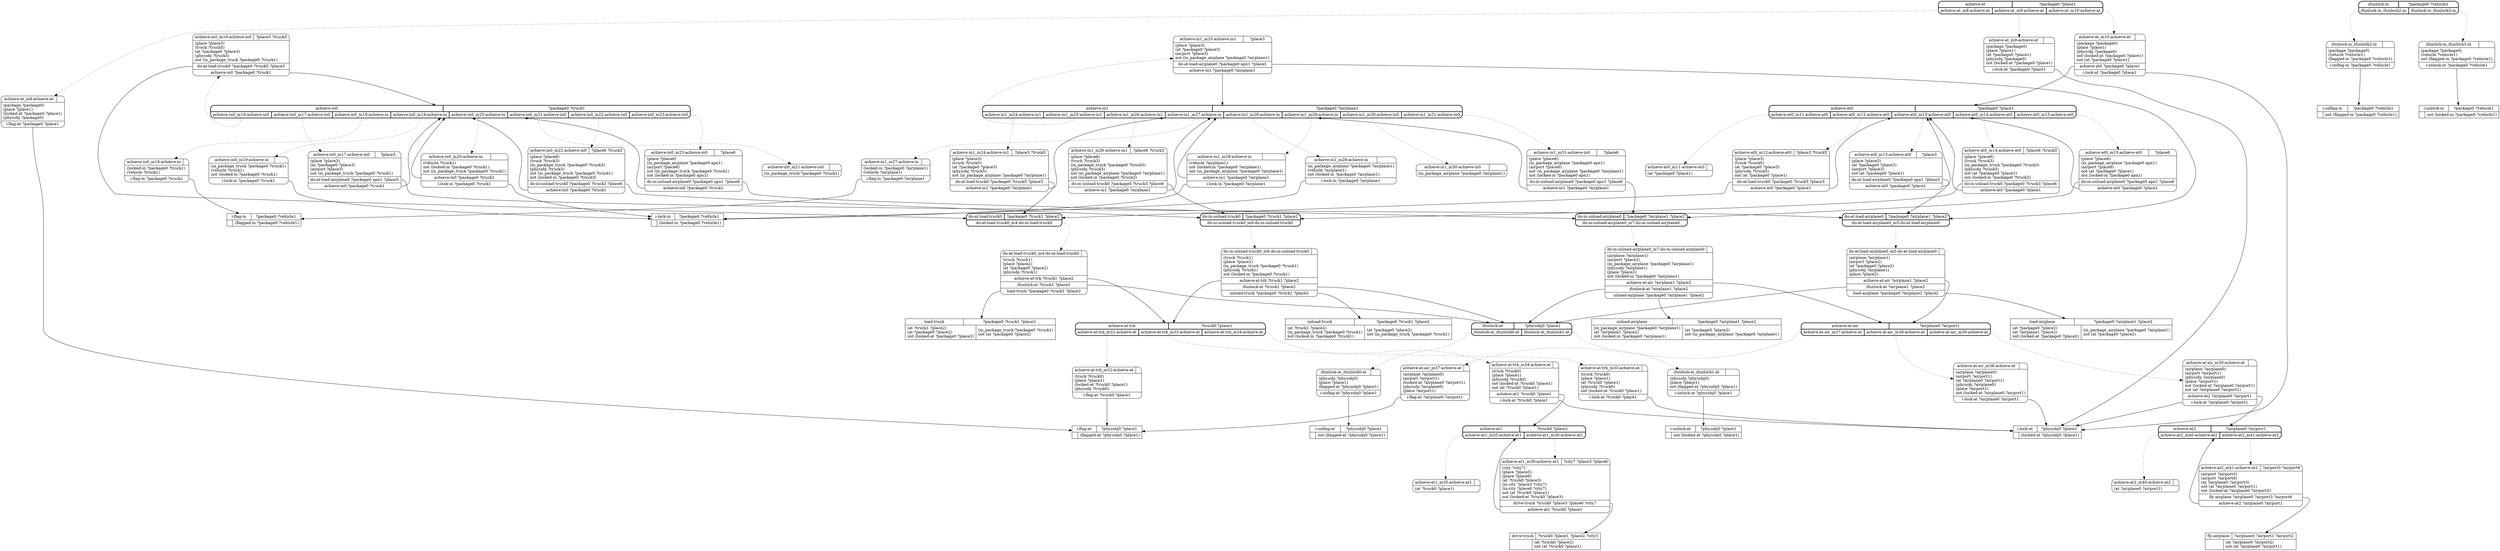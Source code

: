 // Generated by Hype
digraph "logistics" {
  nodesep=1
  ranksep=1
  // Operators
  node [shape=record]
  "load-truck" [
    label="{{\N|?package0 ?truck1 ?place2}|{(at ?truck1 ?place2)\l(at ?package0 ?place2)\lnot (locked-at ?package0 ?place2)\l|(in_package_truck ?package0 ?truck1)\lnot (at ?package0 ?place2)\l}}"
  ]
  "load-airplane" [
    label="{{\N|?package0 ?airplane1 ?place2}|{(at ?package0 ?place2)\l(at ?airplane1 ?place2)\lnot (locked-at ?package0 ?place2)\l|(in_package_airplane ?package0 ?airplane1)\lnot (at ?package0 ?place2)\l}}"
  ]
  "unload-truck" [
    label="{{\N|?package0 ?truck1 ?place2}|{(at ?truck1 ?place2)\l(in_package_truck ?package0 ?truck1)\lnot (locked-in ?package0 ?truck1)\l|(at ?package0 ?place2)\lnot (in_package_truck ?package0 ?truck1)\l}}"
  ]
  "unload-airplane" [
    label="{{\N|?package0 ?airplane1 ?place2}|{(in_package_airplane ?package0 ?airplane1)\l(at ?airplane1 ?place2)\lnot (locked-in ?package0 ?airplane1)\l|(at ?package0 ?place2)\lnot (in_package_airplane ?package0 ?airplane1)\l}}"
  ]
  "drive-truck" [
    label="{{\N|?truck0 ?place1 ?place2 ?city3}|{|(at ?truck0 ?place2)\lnot (at ?truck0 ?place1)\l}}"
  ]
  "fly-airplane" [
    label="{{\N|?airplane0 ?airport1 ?airport2}|{|(at ?airplane0 ?airport2)\lnot (at ?airplane0 ?airport1)\l}}"
  ]
  "i-lock-at" [
    label="{{\N|?physobj0 ?place1}|{|(locked-at ?physobj0 ?place1)\l}}"
  ]
  "i-unlock-at" [
    label="{{\N|?physobj0 ?place1}|{|not (locked-at ?physobj0 ?place1)\l}}"
  ]
  "i-flag-at" [
    label="{{\N|?physobj0 ?place1}|{|(flagged-at ?physobj0 ?place1)\l}}"
  ]
  "i-unflag-at" [
    label="{{\N|?physobj0 ?place1}|{|not (flagged-at ?physobj0 ?place1)\l}}"
  ]
  "i-lock-in" [
    label="{{\N|?package0 ?vehicle1}|{|(locked-in ?package0 ?vehicle1)\l}}"
  ]
  "i-unlock-in" [
    label="{{\N|?package0 ?vehicle1}|{|not (locked-in ?package0 ?vehicle1)\l}}"
  ]
  "i-flag-in" [
    label="{{\N|?package0 ?vehicle1}|{|(flagged-in ?package0 ?vehicle1)\l}}"
  ]
  "i-unflag-in" [
    label="{{\N|?package0 ?vehicle1}|{|not (flagged-in ?package0 ?vehicle1)\l}}"
  ]
  // Methods
  node [shape=Mrecord]
  "ifunlock-at" [
    style=bold
    label="{{\N|?physobj0 ?place1}|{<0>ifunlock-at_ifunlock0-at|<1>ifunlock-at_ifunlock1-at}}"
  ]
  "ifunlock-at_ifunlock0-at" [
    label="{{\N|}|(physobj ?physobj0)\l(place ?place1)\l(flagged-at ?physobj0 ?place1)\l|<0>i-unflag-at ?physobj0 ?place1}"
  ]
  "ifunlock-at":0 -> "ifunlock-at_ifunlock0-at" [style=dotted]
  "ifunlock-at_ifunlock0-at":0 -> "i-unflag-at"
  "ifunlock-at_ifunlock1-at" [
    label="{{\N|}|(physobj ?physobj0)\l(place ?place1)\lnot (flagged-at ?physobj0 ?place1)\l|<0>i-unlock-at ?physobj0 ?place1}"
  ]
  "ifunlock-at":1 -> "ifunlock-at_ifunlock1-at" [style=dotted]
  "ifunlock-at_ifunlock1-at":0 -> "i-unlock-at"
  "ifunlock-in" [
    style=bold
    label="{{\N|?package0 ?vehicle1}|{<0>ifunlock-in_ifunlock2-in|<1>ifunlock-in_ifunlock3-in}}"
  ]
  "ifunlock-in_ifunlock2-in" [
    label="{{\N|}|(package ?package0)\l(vehicle ?vehicle1)\l(flagged-in ?package0 ?vehicle1)\l|<0>i-unflag-in ?package0 ?vehicle1}"
  ]
  "ifunlock-in":0 -> "ifunlock-in_ifunlock2-in" [style=dotted]
  "ifunlock-in_ifunlock2-in":0 -> "i-unflag-in"
  "ifunlock-in_ifunlock3-in" [
    label="{{\N|}|(package ?package0)\l(vehicle ?vehicle1)\lnot (flagged-in ?package0 ?vehicle1)\l|<0>i-unlock-in ?package0 ?vehicle1}"
  ]
  "ifunlock-in":1 -> "ifunlock-in_ifunlock3-in" [style=dotted]
  "ifunlock-in_ifunlock3-in":0 -> "i-unlock-in"
  "do-at-load-truck0" [
    style=bold
    label="{{\N|?package0 ?truck1 ?place2}|{<0>do-at-load-truck0_m4-do-at-load-truck0}}"
  ]
  "do-at-load-truck0_m4-do-at-load-truck0" [
    label="{{\N|}|(truck ?truck1)\l(place ?place2)\l(at ?package0 ?place2)\l(physobj ?truck1)\l|<0>achieve-at-trk ?truck1 ?place2|<1>ifunlock-at ?truck1 ?place2|<2>load-truck ?package0 ?truck1 ?place2}"
  ]
  "do-at-load-truck0":0 -> "do-at-load-truck0_m4-do-at-load-truck0" [style=dotted]
  "do-at-load-truck0_m4-do-at-load-truck0":0 -> "achieve-at-trk"
  "do-at-load-truck0_m4-do-at-load-truck0":1 -> "ifunlock-at"
  "do-at-load-truck0_m4-do-at-load-truck0":2 -> "load-truck"
  "do-at-load-airplane0" [
    style=bold
    label="{{\N|?package0 ?airplane1 ?place2}|{<0>do-at-load-airplane0_m5-do-at-load-airplane0}}"
  ]
  "do-at-load-airplane0_m5-do-at-load-airplane0" [
    label="{{\N|}|(airplane ?airplane1)\l(airport ?place2)\l(at ?package0 ?place2)\l(physobj ?airplane1)\l(place ?place2)\l|<0>achieve-at-air ?airplane1 ?place2|<1>ifunlock-at ?airplane1 ?place2|<2>load-airplane ?package0 ?airplane1 ?place2}"
  ]
  "do-at-load-airplane0":0 -> "do-at-load-airplane0_m5-do-at-load-airplane0" [style=dotted]
  "do-at-load-airplane0_m5-do-at-load-airplane0":0 -> "achieve-at-air"
  "do-at-load-airplane0_m5-do-at-load-airplane0":1 -> "ifunlock-at"
  "do-at-load-airplane0_m5-do-at-load-airplane0":2 -> "load-airplane"
  "do-in-unload-truck0" [
    style=bold
    label="{{\N|?package0 ?truck1 ?place2}|{<0>do-in-unload-truck0_m6-do-in-unload-truck0}}"
  ]
  "do-in-unload-truck0_m6-do-in-unload-truck0" [
    label="{{\N|}|(truck ?truck1)\l(place ?place2)\l(in_package_truck ?package0 ?truck1)\l(physobj ?truck1)\lnot (locked-in ?package0 ?truck1)\l|<0>achieve-at-trk ?truck1 ?place2|<1>ifunlock-at ?truck1 ?place2|<2>unload-truck ?package0 ?truck1 ?place2}"
  ]
  "do-in-unload-truck0":0 -> "do-in-unload-truck0_m6-do-in-unload-truck0" [style=dotted]
  "do-in-unload-truck0_m6-do-in-unload-truck0":0 -> "achieve-at-trk"
  "do-in-unload-truck0_m6-do-in-unload-truck0":1 -> "ifunlock-at"
  "do-in-unload-truck0_m6-do-in-unload-truck0":2 -> "unload-truck"
  "do-in-unload-airplane0" [
    style=bold
    label="{{\N|?package0 ?airplane1 ?place2}|{<0>do-in-unload-airplane0_m7-do-in-unload-airplane0}}"
  ]
  "do-in-unload-airplane0_m7-do-in-unload-airplane0" [
    label="{{\N|}|(airplane ?airplane1)\l(airport ?place2)\l(in_package_airplane ?package0 ?airplane1)\l(physobj ?airplane1)\l(place ?place2)\lnot (locked-in ?package0 ?airplane1)\l|<0>achieve-at-air ?airplane1 ?place2|<1>ifunlock-at ?airplane1 ?place2|<2>unload-airplane ?package0 ?airplane1 ?place2}"
  ]
  "do-in-unload-airplane0":0 -> "do-in-unload-airplane0_m7-do-in-unload-airplane0" [style=dotted]
  "do-in-unload-airplane0_m7-do-in-unload-airplane0":0 -> "achieve-at-air"
  "do-in-unload-airplane0_m7-do-in-unload-airplane0":1 -> "ifunlock-at"
  "do-in-unload-airplane0_m7-do-in-unload-airplane0":2 -> "unload-airplane"
  "achieve-at" [
    style=bold
    label="{{\N|?package0 ?place1}|{<0>achieve-at_m8-achieve-at|<1>achieve-at_m9-achieve-at|<2>achieve-at_m10-achieve-at}}"
  ]
  "achieve-at_m8-achieve-at" [
    label="{{\N|}|(package ?package0)\l(place ?place1)\l(locked-at ?package0 ?place1)\l(physobj ?package0)\l|<0>i-flag-at ?package0 ?place1}"
  ]
  "achieve-at":0 -> "achieve-at_m8-achieve-at" [style=dotted]
  "achieve-at_m8-achieve-at":0 -> "i-flag-at"
  "achieve-at_m9-achieve-at" [
    label="{{\N|}|(package ?package0)\l(place ?place1)\l(at ?package0 ?place1)\l(physobj ?package0)\lnot (locked-at ?package0 ?place1)\l|<0>i-lock-at ?package0 ?place1}"
  ]
  "achieve-at":1 -> "achieve-at_m9-achieve-at" [style=dotted]
  "achieve-at_m9-achieve-at":0 -> "i-lock-at"
  "achieve-at_m10-achieve-at" [
    label="{{\N|}|(package ?package0)\l(place ?place1)\l(physobj ?package0)\lnot (locked-at ?package0 ?place1)\lnot (at ?package0 ?place1)\l|<0>achieve-at0 ?package0 ?place1|<1>i-lock-at ?package0 ?place1}"
  ]
  "achieve-at":2 -> "achieve-at_m10-achieve-at" [style=dotted]
  "achieve-at_m10-achieve-at":0 -> "achieve-at0"
  "achieve-at_m10-achieve-at":1 -> "i-lock-at"
  "achieve-at0" [
    style=bold
    label="{{\N|?package0 ?place1}|{<0>achieve-at0_m11-achieve-at0|<1>achieve-at0_m12-achieve-at0|<2>achieve-at0_m13-achieve-at0|<3>achieve-at0_m14-achieve-at0|<4>achieve-at0_m15-achieve-at0}}"
  ]
  "achieve-at0_m11-achieve-at0" [
    label="{{\N|}|(at ?package0 ?place1)\l}"
  ]
  "achieve-at0":0 -> "achieve-at0_m11-achieve-at0" [style=dotted]
  "achieve-at0_m12-achieve-at0" [
    label="{{\N|?place3 ?truck5}|(place ?place3)\l(truck ?truck5)\l(at ?package0 ?place3)\l(physobj ?truck5)\lnot (at ?package0 ?place1)\l|<0>do-at-load-truck0 ?package0 ?truck5 ?place3|<1>achieve-at0 ?package0 ?place1}"
  ]
  "achieve-at0":1 -> "achieve-at0_m12-achieve-at0" [style=dotted]
  "achieve-at0_m12-achieve-at0":0 -> "do-at-load-truck0"
  "achieve-at0_m12-achieve-at0":1 -> "achieve-at0"
  "achieve-at0_m13-achieve-at0" [
    label="{{\N|?place3}|(place ?place3)\l(at ?package0 ?place3)\l(airport ?place3)\lnot (at ?package0 ?place1)\l|<0>do-at-load-airplane0 ?package0 apn1 ?place3|<1>achieve-at0 ?package0 ?place1}"
  ]
  "achieve-at0":2 -> "achieve-at0_m13-achieve-at0" [style=dotted]
  "achieve-at0_m13-achieve-at0":0 -> "do-at-load-airplane0"
  "achieve-at0_m13-achieve-at0":1 -> "achieve-at0"
  "achieve-at0_m14-achieve-at0" [
    label="{{\N|?place6 ?truck3}|(place ?place6)\l(truck ?truck3)\l(in_package_truck ?package0 ?truck3)\l(physobj ?truck3)\lnot (at ?package0 ?place1)\lnot (locked-in ?package0 ?truck3)\l|<0>do-in-unload-truck0 ?package0 ?truck3 ?place6|<1>achieve-at0 ?package0 ?place1}"
  ]
  "achieve-at0":3 -> "achieve-at0_m14-achieve-at0" [style=dotted]
  "achieve-at0_m14-achieve-at0":0 -> "do-in-unload-truck0"
  "achieve-at0_m14-achieve-at0":1 -> "achieve-at0"
  "achieve-at0_m15-achieve-at0" [
    label="{{\N|?place6}|(place ?place6)\l(in_package_airplane ?package0 apn1)\l(airport ?place6)\lnot (at ?package0 ?place1)\lnot (locked-in ?package0 apn1)\l|<0>do-in-unload-airplane0 ?package0 apn1 ?place6|<1>achieve-at0 ?package0 ?place1}"
  ]
  "achieve-at0":4 -> "achieve-at0_m15-achieve-at0" [style=dotted]
  "achieve-at0_m15-achieve-at0":0 -> "do-in-unload-airplane0"
  "achieve-at0_m15-achieve-at0":1 -> "achieve-at0"
  "achieve-in0" [
    style=bold
    label="{{\N|?package0 ?truck1}|{<0>achieve-in0_m16-achieve-in0|<1>achieve-in0_m17-achieve-in0|<2>achieve-in0_m18-achieve-in|<3>achieve-in0_m19-achieve-in|<4>achieve-in0_m20-achieve-in|<5>achieve-in0_m21-achieve-in0|<6>achieve-in0_m22-achieve-in0|<7>achieve-in0_m23-achieve-in0}}"
  ]
  "achieve-in0_m16-achieve-in0" [
    label="{{\N|?place3 ?truck5}|(place ?place3)\l(truck ?truck5)\l(at ?package0 ?place3)\l(physobj ?truck5)\lnot (in_package_truck ?package0 ?truck1)\l|<0>do-at-load-truck0 ?package0 ?truck5 ?place3|<1>achieve-in0 ?package0 ?truck1}"
  ]
  "achieve-in0":0 -> "achieve-in0_m16-achieve-in0" [style=dotted]
  "achieve-in0_m16-achieve-in0":0 -> "do-at-load-truck0"
  "achieve-in0_m16-achieve-in0":1 -> "achieve-in0"
  "achieve-in0_m17-achieve-in0" [
    label="{{\N|?place3}|(place ?place3)\l(at ?package0 ?place3)\l(airport ?place3)\lnot (in_package_truck ?package0 ?truck1)\l|<0>do-at-load-airplane0 ?package0 apn1 ?place3|<1>achieve-in0 ?package0 ?truck1}"
  ]
  "achieve-in0":1 -> "achieve-in0_m17-achieve-in0" [style=dotted]
  "achieve-in0_m17-achieve-in0":0 -> "do-at-load-airplane0"
  "achieve-in0_m17-achieve-in0":1 -> "achieve-in0"
  "achieve-in0_m18-achieve-in" [
    label="{{\N|}|(locked-in ?package0 ?truck1)\l(vehicle ?truck1)\l|<0>i-flag-in ?package0 ?truck1}"
  ]
  "achieve-in0":2 -> "achieve-in0_m18-achieve-in" [style=dotted]
  "achieve-in0_m18-achieve-in":0 -> "i-flag-in"
  "achieve-in0_m19-achieve-in" [
    label="{{\N|}|(in_package_truck ?package0 ?truck1)\l(vehicle ?truck1)\lnot (locked-in ?package0 ?truck1)\l|<0>i-lock-in ?package0 ?truck1}"
  ]
  "achieve-in0":3 -> "achieve-in0_m19-achieve-in" [style=dotted]
  "achieve-in0_m19-achieve-in":0 -> "i-lock-in"
  "achieve-in0_m20-achieve-in" [
    label="{{\N|}|(vehicle ?truck1)\lnot (locked-in ?package0 ?truck1)\lnot (in_package_truck ?package0 ?truck1)\l|<0>achieve-in0 ?package0 ?truck1|<1>i-lock-in ?package0 ?truck1}"
  ]
  "achieve-in0":4 -> "achieve-in0_m20-achieve-in" [style=dotted]
  "achieve-in0_m20-achieve-in":0 -> "achieve-in0"
  "achieve-in0_m20-achieve-in":1 -> "i-lock-in"
  "achieve-in0_m21-achieve-in0" [
    label="{{\N|}|(in_package_truck ?package0 ?truck1)\l}"
  ]
  "achieve-in0":5 -> "achieve-in0_m21-achieve-in0" [style=dotted]
  "achieve-in0_m22-achieve-in0" [
    label="{{\N|?place6 ?truck3}|(place ?place6)\l(truck ?truck3)\l(in_package_truck ?package0 ?truck3)\l(physobj ?truck3)\lnot (in_package_truck ?package0 ?truck1)\lnot (locked-in ?package0 ?truck3)\l|<0>do-in-unload-truck0 ?package0 ?truck3 ?place6|<1>achieve-in0 ?package0 ?truck1}"
  ]
  "achieve-in0":6 -> "achieve-in0_m22-achieve-in0" [style=dotted]
  "achieve-in0_m22-achieve-in0":0 -> "do-in-unload-truck0"
  "achieve-in0_m22-achieve-in0":1 -> "achieve-in0"
  "achieve-in0_m23-achieve-in0" [
    label="{{\N|?place6}|(place ?place6)\l(in_package_airplane ?package0 apn1)\l(airport ?place6)\lnot (in_package_truck ?package0 ?truck1)\lnot (locked-in ?package0 apn1)\l|<0>do-in-unload-airplane0 ?package0 apn1 ?place6|<1>achieve-in0 ?package0 ?truck1}"
  ]
  "achieve-in0":7 -> "achieve-in0_m23-achieve-in0" [style=dotted]
  "achieve-in0_m23-achieve-in0":0 -> "do-in-unload-airplane0"
  "achieve-in0_m23-achieve-in0":1 -> "achieve-in0"
  "achieve-in1" [
    style=bold
    label="{{\N|?package0 ?airplane1}|{<0>achieve-in1_m24-achieve-in1|<1>achieve-in1_m25-achieve-in1|<2>achieve-in1_m26-achieve-in1|<3>achieve-in1_m27-achieve-in|<4>achieve-in1_m28-achieve-in|<5>achieve-in1_m29-achieve-in|<6>achieve-in1_m30-achieve-in0|<7>achieve-in1_m31-achieve-in0}}"
  ]
  "achieve-in1_m24-achieve-in1" [
    label="{{\N|?place3 ?truck5}|(place ?place3)\l(truck ?truck5)\l(at ?package0 ?place3)\l(physobj ?truck5)\lnot (in_package_airplane ?package0 ?airplane1)\l|<0>do-at-load-truck0 ?package0 ?truck5 ?place3|<1>achieve-in1 ?package0 ?airplane1}"
  ]
  "achieve-in1":0 -> "achieve-in1_m24-achieve-in1" [style=dotted]
  "achieve-in1_m24-achieve-in1":0 -> "do-at-load-truck0"
  "achieve-in1_m24-achieve-in1":1 -> "achieve-in1"
  "achieve-in1_m25-achieve-in1" [
    label="{{\N|?place3}|(place ?place3)\l(at ?package0 ?place3)\l(airport ?place3)\lnot (in_package_airplane ?package0 ?airplane1)\l|<0>do-at-load-airplane0 ?package0 apn1 ?place3|<1>achieve-in1 ?package0 ?airplane1}"
  ]
  "achieve-in1":1 -> "achieve-in1_m25-achieve-in1" [style=dotted]
  "achieve-in1_m25-achieve-in1":0 -> "do-at-load-airplane0"
  "achieve-in1_m25-achieve-in1":1 -> "achieve-in1"
  "achieve-in1_m26-achieve-in1" [
    label="{{\N|?place6 ?truck3}|(place ?place6)\l(truck ?truck3)\l(in_package_truck ?package0 ?truck3)\l(physobj ?truck3)\lnot (in_package_airplane ?package0 ?airplane1)\lnot (locked-in ?package0 ?truck3)\l|<0>do-in-unload-truck0 ?package0 ?truck3 ?place6|<1>achieve-in1 ?package0 ?airplane1}"
  ]
  "achieve-in1":2 -> "achieve-in1_m26-achieve-in1" [style=dotted]
  "achieve-in1_m26-achieve-in1":0 -> "do-in-unload-truck0"
  "achieve-in1_m26-achieve-in1":1 -> "achieve-in1"
  "achieve-in1_m27-achieve-in" [
    label="{{\N|}|(locked-in ?package0 ?airplane1)\l(vehicle ?airplane1)\l|<0>i-flag-in ?package0 ?airplane1}"
  ]
  "achieve-in1":3 -> "achieve-in1_m27-achieve-in" [style=dotted]
  "achieve-in1_m27-achieve-in":0 -> "i-flag-in"
  "achieve-in1_m28-achieve-in" [
    label="{{\N|}|(in_package_airplane ?package0 ?airplane1)\l(vehicle ?airplane1)\lnot (locked-in ?package0 ?airplane1)\l|<0>i-lock-in ?package0 ?airplane1}"
  ]
  "achieve-in1":4 -> "achieve-in1_m28-achieve-in" [style=dotted]
  "achieve-in1_m28-achieve-in":0 -> "i-lock-in"
  "achieve-in1_m29-achieve-in" [
    label="{{\N|}|(vehicle ?airplane1)\lnot (locked-in ?package0 ?airplane1)\lnot (in_package_airplane ?package0 ?airplane1)\l|<0>achieve-in1 ?package0 ?airplane1|<1>i-lock-in ?package0 ?airplane1}"
  ]
  "achieve-in1":5 -> "achieve-in1_m29-achieve-in" [style=dotted]
  "achieve-in1_m29-achieve-in":0 -> "achieve-in1"
  "achieve-in1_m29-achieve-in":1 -> "i-lock-in"
  "achieve-in1_m30-achieve-in0" [
    label="{{\N|}|(in_package_airplane ?package0 ?airplane1)\l}"
  ]
  "achieve-in1":6 -> "achieve-in1_m30-achieve-in0" [style=dotted]
  "achieve-in1_m31-achieve-in0" [
    label="{{\N|?place6}|(place ?place6)\l(in_package_airplane ?package0 apn1)\l(airport ?place6)\lnot (in_package_airplane ?package0 ?airplane1)\lnot (locked-in ?package0 apn1)\l|<0>do-in-unload-airplane0 ?package0 apn1 ?place6|<1>achieve-in1 ?package0 ?airplane1}"
  ]
  "achieve-in1":7 -> "achieve-in1_m31-achieve-in0" [style=dotted]
  "achieve-in1_m31-achieve-in0":0 -> "do-in-unload-airplane0"
  "achieve-in1_m31-achieve-in0":1 -> "achieve-in1"
  "achieve-at-trk" [
    style=bold
    label="{{\N|?truck0 ?place1}|{<0>achieve-at-trk_m32-achieve-at|<1>achieve-at-trk_m33-achieve-at|<2>achieve-at-trk_m34-achieve-at}}"
  ]
  "achieve-at-trk_m32-achieve-at" [
    label="{{\N|}|(truck ?truck0)\l(place ?place1)\l(locked-at ?truck0 ?place1)\l(physobj ?truck0)\l|<0>i-flag-at ?truck0 ?place1}"
  ]
  "achieve-at-trk":0 -> "achieve-at-trk_m32-achieve-at" [style=dotted]
  "achieve-at-trk_m32-achieve-at":0 -> "i-flag-at"
  "achieve-at-trk_m33-achieve-at" [
    label="{{\N|}|(truck ?truck0)\l(place ?place1)\l(at ?truck0 ?place1)\l(physobj ?truck0)\lnot (locked-at ?truck0 ?place1)\l|<0>i-lock-at ?truck0 ?place1}"
  ]
  "achieve-at-trk":1 -> "achieve-at-trk_m33-achieve-at" [style=dotted]
  "achieve-at-trk_m33-achieve-at":0 -> "i-lock-at"
  "achieve-at-trk_m34-achieve-at" [
    label="{{\N|}|(truck ?truck0)\l(place ?place1)\l(physobj ?truck0)\lnot (locked-at ?truck0 ?place1)\lnot (at ?truck0 ?place1)\l|<0>achieve-at1 ?truck0 ?place1|<1>i-lock-at ?truck0 ?place1}"
  ]
  "achieve-at-trk":2 -> "achieve-at-trk_m34-achieve-at" [style=dotted]
  "achieve-at-trk_m34-achieve-at":0 -> "achieve-at1"
  "achieve-at-trk_m34-achieve-at":1 -> "i-lock-at"
  "achieve-at1" [
    style=bold
    label="{{\N|?truck0 ?place1}|{<0>achieve-at1_m35-achieve-at1|<1>achieve-at1_m36-achieve-at1}}"
  ]
  "achieve-at1_m35-achieve-at1" [
    label="{{\N|}|(at ?truck0 ?place1)\l}"
  ]
  "achieve-at1":0 -> "achieve-at1_m35-achieve-at1" [style=dotted]
  "achieve-at1_m36-achieve-at1" [
    label="{{\N|?city7 ?place3 ?place6}|(city ?city7)\l(place ?place3)\l(place ?place6)\l(at ?truck0 ?place3)\l(in-city ?place3 ?city7)\l(in-city ?place6 ?city7)\lnot (at ?truck0 ?place1)\lnot (locked-at ?truck0 ?place3)\l|<0>drive-truck ?truck0 ?place3 ?place6 ?city7|<1>achieve-at1 ?truck0 ?place1}"
  ]
  "achieve-at1":1 -> "achieve-at1_m36-achieve-at1" [style=dotted]
  "achieve-at1_m36-achieve-at1":0 -> "drive-truck"
  "achieve-at1_m36-achieve-at1":1 -> "achieve-at1"
  "achieve-at-air" [
    style=bold
    label="{{\N|?airplane0 ?airport1}|{<0>achieve-at-air_m37-achieve-at|<1>achieve-at-air_m38-achieve-at|<2>achieve-at-air_m39-achieve-at}}"
  ]
  "achieve-at-air_m37-achieve-at" [
    label="{{\N|}|(airplane ?airplane0)\l(airport ?airport1)\l(locked-at ?airplane0 ?airport1)\l(physobj ?airplane0)\l(place ?airport1)\l|<0>i-flag-at ?airplane0 ?airport1}"
  ]
  "achieve-at-air":0 -> "achieve-at-air_m37-achieve-at" [style=dotted]
  "achieve-at-air_m37-achieve-at":0 -> "i-flag-at"
  "achieve-at-air_m38-achieve-at" [
    label="{{\N|}|(airplane ?airplane0)\l(airport ?airport1)\l(at ?airplane0 ?airport1)\l(physobj ?airplane0)\l(place ?airport1)\lnot (locked-at ?airplane0 ?airport1)\l|<0>i-lock-at ?airplane0 ?airport1}"
  ]
  "achieve-at-air":1 -> "achieve-at-air_m38-achieve-at" [style=dotted]
  "achieve-at-air_m38-achieve-at":0 -> "i-lock-at"
  "achieve-at-air_m39-achieve-at" [
    label="{{\N|}|(airplane ?airplane0)\l(airport ?airport1)\l(physobj ?airplane0)\l(place ?airport1)\lnot (locked-at ?airplane0 ?airport1)\lnot (at ?airplane0 ?airport1)\l|<0>achieve-at2 ?airplane0 ?airport1|<1>i-lock-at ?airplane0 ?airport1}"
  ]
  "achieve-at-air":2 -> "achieve-at-air_m39-achieve-at" [style=dotted]
  "achieve-at-air_m39-achieve-at":0 -> "achieve-at2"
  "achieve-at-air_m39-achieve-at":1 -> "i-lock-at"
  "achieve-at2" [
    style=bold
    label="{{\N|?airplane0 ?airport1}|{<0>achieve-at2_m40-achieve-at2|<1>achieve-at2_m41-achieve-at2}}"
  ]
  "achieve-at2_m40-achieve-at2" [
    label="{{\N|}|(at ?airplane0 ?airport1)\l}"
  ]
  "achieve-at2":0 -> "achieve-at2_m40-achieve-at2" [style=dotted]
  "achieve-at2_m41-achieve-at2" [
    label="{{\N|?airport3 ?airport6}|(airport ?airport3)\l(airport ?airport6)\l(at ?airplane0 ?airport3)\lnot (at ?airplane0 ?airport1)\lnot (locked-at ?airplane0 ?airport3)\l|<0>fly-airplane ?airplane0 ?airport3 ?airport6|<1>achieve-at2 ?airplane0 ?airport1}"
  ]
  "achieve-at2":1 -> "achieve-at2_m41-achieve-at2" [style=dotted]
  "achieve-at2_m41-achieve-at2":0 -> "fly-airplane"
  "achieve-at2_m41-achieve-at2":1 -> "achieve-at2"
}